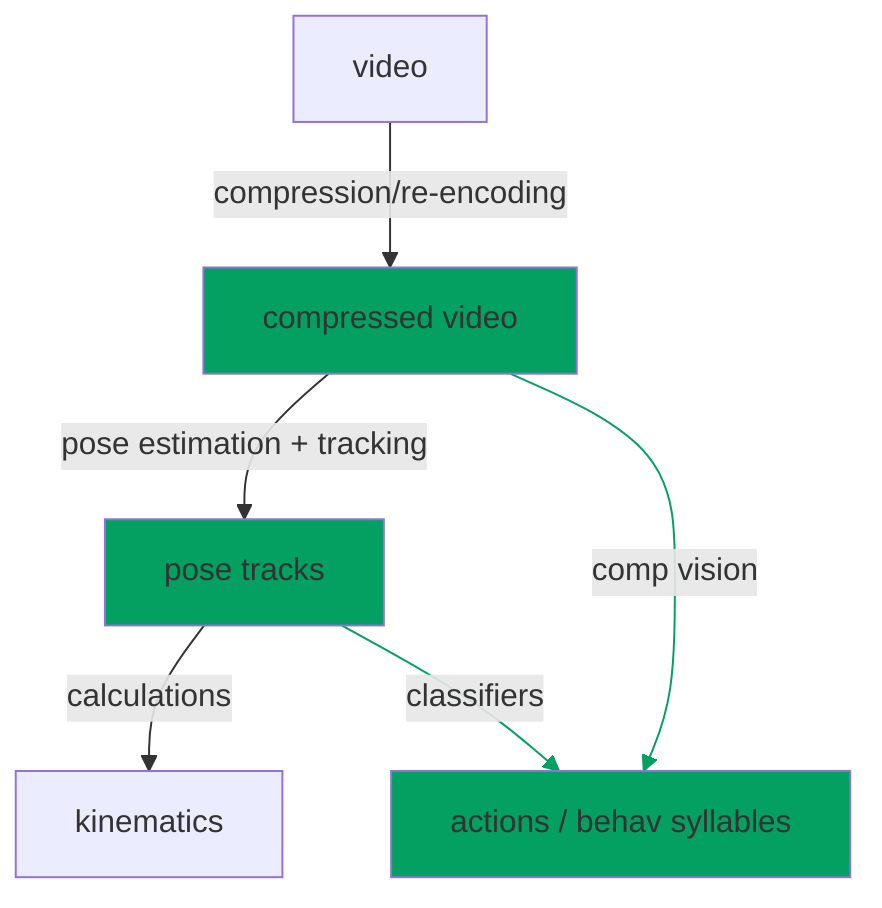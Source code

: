 flowchart TB
    classDef emphasis fill:#03A062;

    video -->|compression/re-encoding | video2["compressed video"]
    video2 -->|pose estimation + tracking| tracks["pose tracks"]
    tracks --> |calculations| kinematics
    tracks -->|classifiers| actions["actions / behav syllables"]
    video2 --> |comp vision| actions

    linkStyle 3 stroke:#03A062, color:;
    linkStyle 4 stroke:#03A062, color:;
    class tracks emphasis
    class video2 emphasis
    class actions emphasis